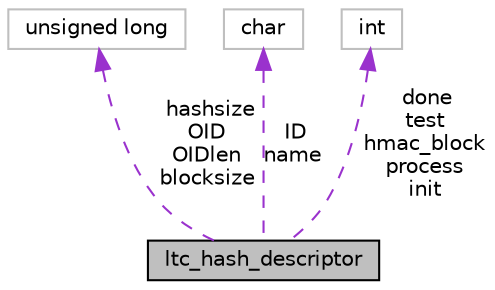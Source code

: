 digraph "ltc_hash_descriptor"
{
 // LATEX_PDF_SIZE
  edge [fontname="Helvetica",fontsize="10",labelfontname="Helvetica",labelfontsize="10"];
  node [fontname="Helvetica",fontsize="10",shape=record];
  Node1 [label="ltc_hash_descriptor",height=0.2,width=0.4,color="black", fillcolor="grey75", style="filled", fontcolor="black",tooltip="hash descriptor"];
  Node2 -> Node1 [dir="back",color="darkorchid3",fontsize="10",style="dashed",label=" hashsize\nOID\nOIDlen\nblocksize" ,fontname="Helvetica"];
  Node2 [label="unsigned long",height=0.2,width=0.4,color="grey75", fillcolor="white", style="filled",tooltip=" "];
  Node3 -> Node1 [dir="back",color="darkorchid3",fontsize="10",style="dashed",label=" ID\nname" ,fontname="Helvetica"];
  Node3 [label="char",height=0.2,width=0.4,color="grey75", fillcolor="white", style="filled",tooltip=" "];
  Node4 -> Node1 [dir="back",color="darkorchid3",fontsize="10",style="dashed",label=" done\ntest\nhmac_block\nprocess\ninit" ,fontname="Helvetica"];
  Node4 [label="int",height=0.2,width=0.4,color="grey75", fillcolor="white", style="filled",tooltip=" "];
}
